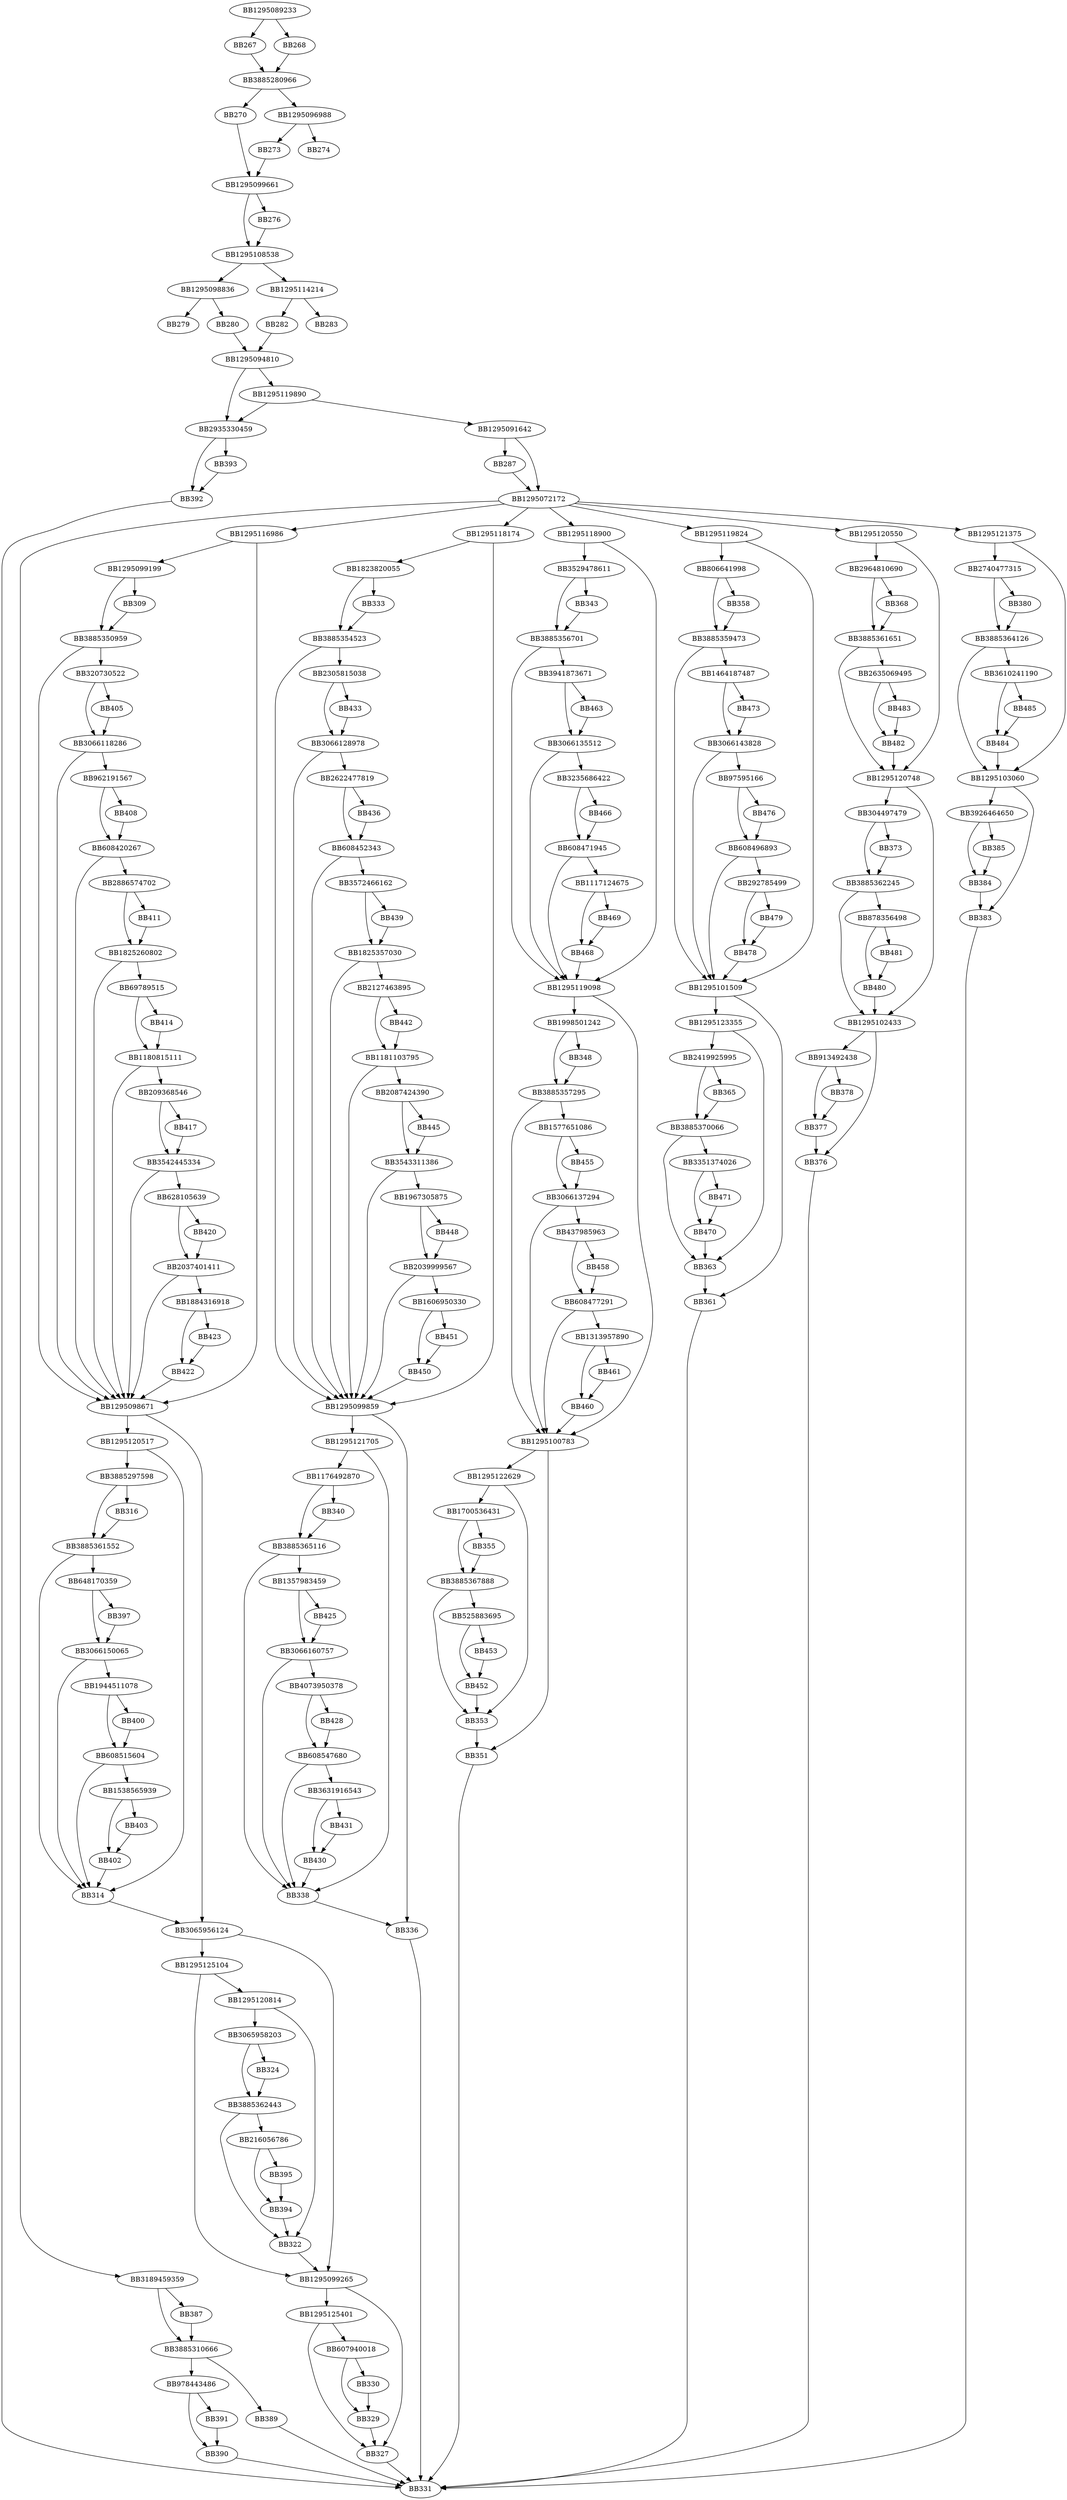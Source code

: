 digraph G{
	BB1295089233->BB267;
	BB1295089233->BB268;
	BB267->BB3885280966;
	BB268->BB3885280966;
	BB3885280966->BB270;
	BB3885280966->BB1295096988;
	BB270->BB1295099661;
	BB1295096988->BB273;
	BB1295096988->BB274;
	BB273->BB1295099661;
	BB1295099661->BB1295108538;
	BB1295099661->BB276;
	BB276->BB1295108538;
	BB1295108538->BB1295098836;
	BB1295108538->BB1295114214;
	BB1295098836->BB279;
	BB1295098836->BB280;
	BB280->BB1295094810;
	BB1295114214->BB282;
	BB1295114214->BB283;
	BB282->BB1295094810;
	BB1295094810->BB2935330459;
	BB1295094810->BB1295119890;
	BB1295119890->BB2935330459;
	BB1295119890->BB1295091642;
	BB1295091642->BB287;
	BB1295091642->BB1295072172;
	BB287->BB1295072172;
	BB1295072172->BB3189459359;
	BB1295072172->BB1295116986;
	BB1295072172->BB1295118174;
	BB1295072172->BB1295118900;
	BB1295072172->BB1295119824;
	BB1295072172->BB1295120550;
	BB1295072172->BB1295121375;
	BB1295121375->BB2740477315;
	BB1295121375->BB1295103060;
	BB1295120550->BB2964810690;
	BB1295120550->BB1295120748;
	BB1295119824->BB806641998;
	BB1295119824->BB1295101509;
	BB1295118900->BB3529478611;
	BB1295118900->BB1295119098;
	BB1295118174->BB1823820055;
	BB1295118174->BB1295099859;
	BB1295116986->BB1295099199;
	BB1295116986->BB1295098671;
	BB1295099199->BB3885350959;
	BB1295099199->BB309;
	BB309->BB3885350959;
	BB3885350959->BB320730522;
	BB3885350959->BB1295098671;
	BB1295098671->BB1295120517;
	BB1295098671->BB3065956124;
	BB1295120517->BB3885297598;
	BB1295120517->BB314;
	BB3885297598->BB3885361552;
	BB3885297598->BB316;
	BB316->BB3885361552;
	BB3885361552->BB648170359;
	BB3885361552->BB314;
	BB314->BB3065956124;
	BB3065956124->BB1295125104;
	BB3065956124->BB1295099265;
	BB1295125104->BB1295120814;
	BB1295125104->BB1295099265;
	BB1295120814->BB3065958203;
	BB1295120814->BB322;
	BB3065958203->BB3885362443;
	BB3065958203->BB324;
	BB324->BB3885362443;
	BB3885362443->BB216056786;
	BB3885362443->BB322;
	BB322->BB1295099265;
	BB1295099265->BB1295125401;
	BB1295099265->BB327;
	BB1295125401->BB607940018;
	BB1295125401->BB327;
	BB607940018->BB329;
	BB607940018->BB330;
	BB330->BB329;
	BB329->BB327;
	BB327->BB331;
	BB1823820055->BB3885354523;
	BB1823820055->BB333;
	BB333->BB3885354523;
	BB3885354523->BB2305815038;
	BB3885354523->BB1295099859;
	BB1295099859->BB1295121705;
	BB1295099859->BB336;
	BB1295121705->BB1176492870;
	BB1295121705->BB338;
	BB1176492870->BB3885365116;
	BB1176492870->BB340;
	BB340->BB3885365116;
	BB3885365116->BB1357983459;
	BB3885365116->BB338;
	BB338->BB336;
	BB336->BB331;
	BB3529478611->BB3885356701;
	BB3529478611->BB343;
	BB343->BB3885356701;
	BB3885356701->BB3941873671;
	BB3885356701->BB1295119098;
	BB1295119098->BB1998501242;
	BB1295119098->BB1295100783;
	BB1998501242->BB3885357295;
	BB1998501242->BB348;
	BB348->BB3885357295;
	BB3885357295->BB1577651086;
	BB3885357295->BB1295100783;
	BB1295100783->BB1295122629;
	BB1295100783->BB351;
	BB1295122629->BB1700536431;
	BB1295122629->BB353;
	BB1700536431->BB3885367888;
	BB1700536431->BB355;
	BB355->BB3885367888;
	BB3885367888->BB525883695;
	BB3885367888->BB353;
	BB353->BB351;
	BB351->BB331;
	BB806641998->BB3885359473;
	BB806641998->BB358;
	BB358->BB3885359473;
	BB3885359473->BB1464187487;
	BB3885359473->BB1295101509;
	BB1295101509->BB1295123355;
	BB1295101509->BB361;
	BB1295123355->BB2419925995;
	BB1295123355->BB363;
	BB2419925995->BB3885370066;
	BB2419925995->BB365;
	BB365->BB3885370066;
	BB3885370066->BB3351374026;
	BB3885370066->BB363;
	BB363->BB361;
	BB361->BB331;
	BB2964810690->BB3885361651;
	BB2964810690->BB368;
	BB368->BB3885361651;
	BB3885361651->BB2635069495;
	BB3885361651->BB1295120748;
	BB1295120748->BB304497479;
	BB1295120748->BB1295102433;
	BB304497479->BB3885362245;
	BB304497479->BB373;
	BB373->BB3885362245;
	BB3885362245->BB878356498;
	BB3885362245->BB1295102433;
	BB1295102433->BB913492438;
	BB1295102433->BB376;
	BB913492438->BB377;
	BB913492438->BB378;
	BB378->BB377;
	BB377->BB376;
	BB376->BB331;
	BB2740477315->BB3885364126;
	BB2740477315->BB380;
	BB380->BB3885364126;
	BB3885364126->BB3610241190;
	BB3885364126->BB1295103060;
	BB1295103060->BB3926464650;
	BB1295103060->BB383;
	BB3926464650->BB384;
	BB3926464650->BB385;
	BB385->BB384;
	BB384->BB383;
	BB383->BB331;
	BB3189459359->BB3885310666;
	BB3189459359->BB387;
	BB387->BB3885310666;
	BB3885310666->BB978443486;
	BB3885310666->BB389;
	BB389->BB331;
	BB978443486->BB390;
	BB978443486->BB391;
	BB391->BB390;
	BB390->BB331;
	BB2935330459->BB392;
	BB2935330459->BB393;
	BB393->BB392;
	BB392->BB331;
	BB216056786->BB394;
	BB216056786->BB395;
	BB395->BB394;
	BB394->BB322;
	BB648170359->BB3066150065;
	BB648170359->BB397;
	BB397->BB3066150065;
	BB3066150065->BB1944511078;
	BB3066150065->BB314;
	BB1944511078->BB608515604;
	BB1944511078->BB400;
	BB400->BB608515604;
	BB608515604->BB1538565939;
	BB608515604->BB314;
	BB1538565939->BB402;
	BB1538565939->BB403;
	BB403->BB402;
	BB402->BB314;
	BB320730522->BB3066118286;
	BB320730522->BB405;
	BB405->BB3066118286;
	BB3066118286->BB962191567;
	BB3066118286->BB1295098671;
	BB962191567->BB608420267;
	BB962191567->BB408;
	BB408->BB608420267;
	BB608420267->BB2886574702;
	BB608420267->BB1295098671;
	BB2886574702->BB1825260802;
	BB2886574702->BB411;
	BB411->BB1825260802;
	BB1825260802->BB69789515;
	BB1825260802->BB1295098671;
	BB69789515->BB1180815111;
	BB69789515->BB414;
	BB414->BB1180815111;
	BB1180815111->BB209368546;
	BB1180815111->BB1295098671;
	BB209368546->BB3542445334;
	BB209368546->BB417;
	BB417->BB3542445334;
	BB3542445334->BB628105639;
	BB3542445334->BB1295098671;
	BB628105639->BB2037401411;
	BB628105639->BB420;
	BB420->BB2037401411;
	BB2037401411->BB1884316918;
	BB2037401411->BB1295098671;
	BB1884316918->BB422;
	BB1884316918->BB423;
	BB423->BB422;
	BB422->BB1295098671;
	BB1357983459->BB3066160757;
	BB1357983459->BB425;
	BB425->BB3066160757;
	BB3066160757->BB4073950378;
	BB3066160757->BB338;
	BB4073950378->BB608547680;
	BB4073950378->BB428;
	BB428->BB608547680;
	BB608547680->BB3631916543;
	BB608547680->BB338;
	BB3631916543->BB430;
	BB3631916543->BB431;
	BB431->BB430;
	BB430->BB338;
	BB2305815038->BB3066128978;
	BB2305815038->BB433;
	BB433->BB3066128978;
	BB3066128978->BB2622477819;
	BB3066128978->BB1295099859;
	BB2622477819->BB608452343;
	BB2622477819->BB436;
	BB436->BB608452343;
	BB608452343->BB3572466162;
	BB608452343->BB1295099859;
	BB3572466162->BB1825357030;
	BB3572466162->BB439;
	BB439->BB1825357030;
	BB1825357030->BB2127463895;
	BB1825357030->BB1295099859;
	BB2127463895->BB1181103795;
	BB2127463895->BB442;
	BB442->BB1181103795;
	BB1181103795->BB2087424390;
	BB1181103795->BB1295099859;
	BB2087424390->BB3543311386;
	BB2087424390->BB445;
	BB445->BB3543311386;
	BB3543311386->BB1967305875;
	BB3543311386->BB1295099859;
	BB1967305875->BB2039999567;
	BB1967305875->BB448;
	BB448->BB2039999567;
	BB2039999567->BB1606950330;
	BB2039999567->BB1295099859;
	BB1606950330->BB450;
	BB1606950330->BB451;
	BB451->BB450;
	BB450->BB1295099859;
	BB525883695->BB452;
	BB525883695->BB453;
	BB453->BB452;
	BB452->BB353;
	BB1577651086->BB3066137294;
	BB1577651086->BB455;
	BB455->BB3066137294;
	BB3066137294->BB437985963;
	BB3066137294->BB1295100783;
	BB437985963->BB608477291;
	BB437985963->BB458;
	BB458->BB608477291;
	BB608477291->BB1313957890;
	BB608477291->BB1295100783;
	BB1313957890->BB460;
	BB1313957890->BB461;
	BB461->BB460;
	BB460->BB1295100783;
	BB3941873671->BB3066135512;
	BB3941873671->BB463;
	BB463->BB3066135512;
	BB3066135512->BB3235686422;
	BB3066135512->BB1295119098;
	BB3235686422->BB608471945;
	BB3235686422->BB466;
	BB466->BB608471945;
	BB608471945->BB1117124675;
	BB608471945->BB1295119098;
	BB1117124675->BB468;
	BB1117124675->BB469;
	BB469->BB468;
	BB468->BB1295119098;
	BB3351374026->BB470;
	BB3351374026->BB471;
	BB471->BB470;
	BB470->BB363;
	BB1464187487->BB3066143828;
	BB1464187487->BB473;
	BB473->BB3066143828;
	BB3066143828->BB97595166;
	BB3066143828->BB1295101509;
	BB97595166->BB608496893;
	BB97595166->BB476;
	BB476->BB608496893;
	BB608496893->BB292785499;
	BB608496893->BB1295101509;
	BB292785499->BB478;
	BB292785499->BB479;
	BB479->BB478;
	BB478->BB1295101509;
	BB878356498->BB480;
	BB878356498->BB481;
	BB481->BB480;
	BB480->BB1295102433;
	BB2635069495->BB482;
	BB2635069495->BB483;
	BB483->BB482;
	BB482->BB1295120748;
	BB3610241190->BB484;
	BB3610241190->BB485;
	BB485->BB484;
	BB484->BB1295103060;
}
